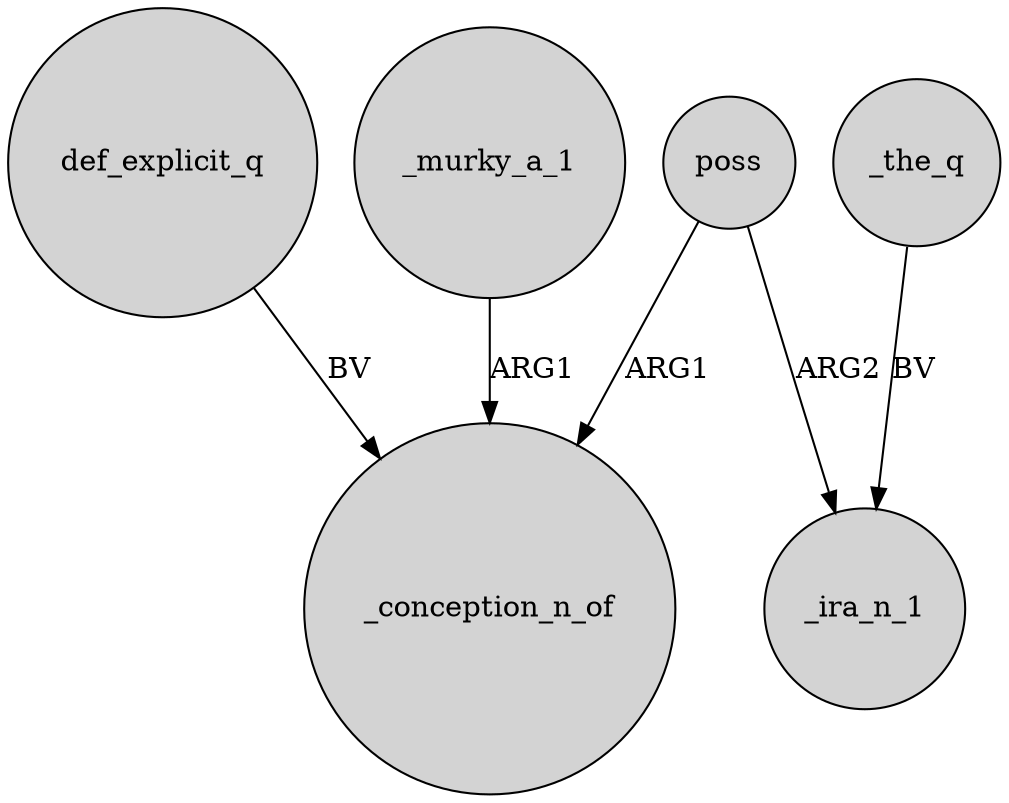 digraph {
	node [shape=circle style=filled]
	def_explicit_q -> _conception_n_of [label=BV]
	_the_q -> _ira_n_1 [label=BV]
	_murky_a_1 -> _conception_n_of [label=ARG1]
	poss -> _conception_n_of [label=ARG1]
	poss -> _ira_n_1 [label=ARG2]
}
